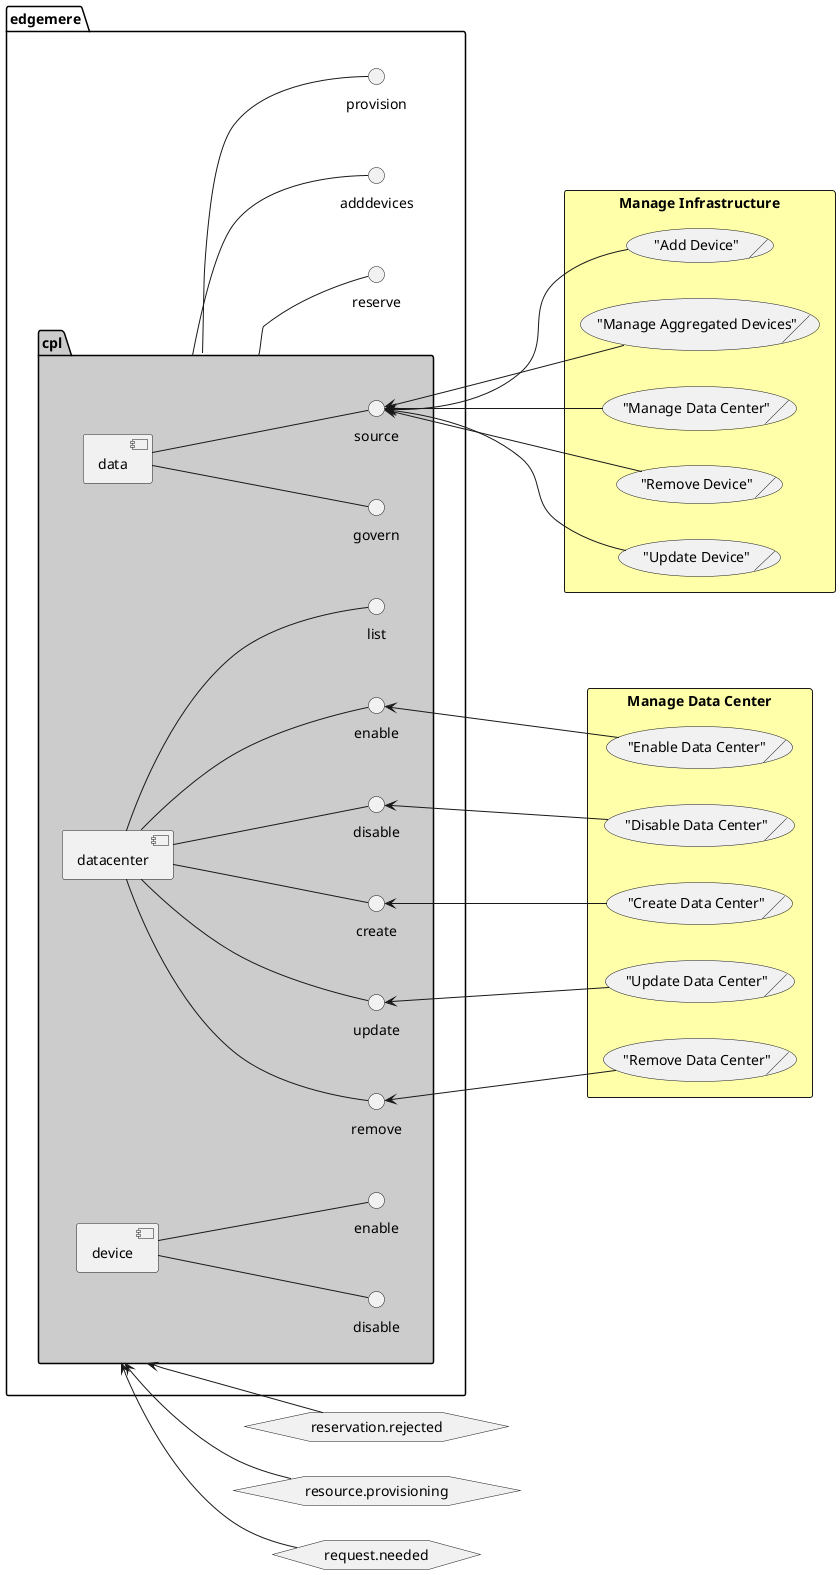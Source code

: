 @startuml
left to right direction


    package "edgemere" as edgemere {
 component "cpl" as edgemerecpl
 interface "adddevices" as edgemerecpladddevices
edgemerecpl -- edgemerecpladddevices
}

    
    package "edgemere" as edgemere {
 component "cpl" as edgemerecpl
 interface "provision" as edgemerecplprovision
edgemerecpl -- edgemerecplprovision
}

    
    package "edgemere" as edgemere {
 component "cpl" as edgemerecpl
 interface "reserve" as edgemerecplreserve
edgemerecpl -- edgemerecplreserve
}

    
    package "edgemere" as edgemere {
package "cpl" as edgemerecpl #cccccc {
 component "data" as edgemerecpldata
 interface "govern" as edgemerecpldatagovern
edgemerecpldata -- edgemerecpldatagovern
}
}

    
    package "edgemere" as edgemere {
package "cpl" as edgemerecpl #cccccc {
 component "data" as edgemerecpldata
 interface "source" as edgemerecpldatasource
edgemerecpldata -- edgemerecpldatasource
}
}

    
    package "edgemere" as edgemere {
package "cpl" as edgemerecpl #cccccc {
 component "datacenter" as edgemerecpldatacenter
 interface "create" as edgemerecpldatacentercreate
edgemerecpldatacenter -- edgemerecpldatacentercreate
}
}

    
    package "edgemere" as edgemere {
package "cpl" as edgemerecpl #cccccc {
 component "datacenter" as edgemerecpldatacenter
 interface "disable" as edgemerecpldatacenterdisable
edgemerecpldatacenter -- edgemerecpldatacenterdisable
}
}

    
    package "edgemere" as edgemere {
package "cpl" as edgemerecpl #cccccc {
 component "datacenter" as edgemerecpldatacenter
 interface "enable" as edgemerecpldatacenterenable
edgemerecpldatacenter -- edgemerecpldatacenterenable
}
}

    
    package "edgemere" as edgemere {
package "cpl" as edgemerecpl #cccccc {
 component "datacenter" as edgemerecpldatacenter
 interface "list" as edgemerecpldatacenterlist
edgemerecpldatacenter -- edgemerecpldatacenterlist
}
}

    
    package "edgemere" as edgemere {
package "cpl" as edgemerecpl #cccccc {
 component "datacenter" as edgemerecpldatacenter
 interface "remove" as edgemerecpldatacenterremove
edgemerecpldatacenter -- edgemerecpldatacenterremove
}
}

    
    package "edgemere" as edgemere {
package "cpl" as edgemerecpl #cccccc {
 component "datacenter" as edgemerecpldatacenter
 interface "update" as edgemerecpldatacenterupdate
edgemerecpldatacenter -- edgemerecpldatacenterupdate
}
}

    
    package "edgemere" as edgemere {
package "cpl" as edgemerecpl #cccccc {
 component "device" as edgemerecpldevice
 interface "disable" as edgemerecpldevicedisable
edgemerecpldevice -- edgemerecpldevicedisable
}
}

    
    package "edgemere" as edgemere {
package "cpl" as edgemerecpl #cccccc {
 component "device" as edgemerecpldevice
 interface "enable" as edgemerecpldeviceenable
edgemerecpldevice -- edgemerecpldeviceenable
}
}

    
hexagon "request.needed" as requestneeded
            edgemerecpl <-- requestneeded
        
hexagon "reservation.rejected" as reservationrejected
            edgemerecpl <-- reservationrejected
        
hexagon "resource.provisioning" as resourceprovisioning
            edgemerecpl <-- resourceprovisioning
        














        rectangle "Manage Data Center" as ManageDataCenter #ffffaa {
            ("Create Data Center")/ as ITOperationsManageDataCenterCreateDataCenter
        }
    
    edgemerecpldatacentercreate <-- ITOperationsManageDataCenterCreateDataCenter
    
        rectangle "Manage Data Center" as ManageDataCenter #ffffaa {
            ("Disable Data Center")/ as ITOperationsManageDataCenterDisableDataCenter
        }
    
    edgemerecpldatacenterdisable <-- ITOperationsManageDataCenterDisableDataCenter
    
        rectangle "Manage Data Center" as ManageDataCenter #ffffaa {
            ("Enable Data Center")/ as ITOperationsManageDataCenterEnableDataCenter
        }
    
    edgemerecpldatacenterenable <-- ITOperationsManageDataCenterEnableDataCenter
    
        rectangle "Manage Data Center" as ManageDataCenter #ffffaa {
            ("Remove Data Center")/ as ITOperationsManageDataCenterRemoveDataCenter
        }
    
    edgemerecpldatacenterremove <-- ITOperationsManageDataCenterRemoveDataCenter
    
        rectangle "Manage Data Center" as ManageDataCenter #ffffaa {
            ("Update Data Center")/ as ITOperationsManageDataCenterUpdateDataCenter
        }
    
    edgemerecpldatacenterupdate <-- ITOperationsManageDataCenterUpdateDataCenter
    

        rectangle "Manage Infrastructure" as ManageInfrastructure #ffffaa {
            ("Add Device")/ as ITOperationsManageInfrastructureAddDevice
        }
    
    edgemerecpldatasource <-- ITOperationsManageInfrastructureAddDevice
    
        rectangle "Manage Infrastructure" as ManageInfrastructure #ffffaa {
            ("Manage Aggregated Devices")/ as ITOperationsManageInfrastructureManageAggregatedDevices
        }
    
    edgemerecpldatasource <-- ITOperationsManageInfrastructureManageAggregatedDevices
    
        rectangle "Manage Infrastructure" as ManageInfrastructure #ffffaa {
            ("Manage Data Center")/ as ITOperationsManageInfrastructureManageDataCenter
        }
    
    edgemerecpldatasource <-- ITOperationsManageInfrastructureManageDataCenter
    
        rectangle "Manage Infrastructure" as ManageInfrastructure #ffffaa {
            ("Remove Device")/ as ITOperationsManageInfrastructureRemoveDevice
        }
    
    edgemerecpldatasource <-- ITOperationsManageInfrastructureRemoveDevice
    
        rectangle "Manage Infrastructure" as ManageInfrastructure #ffffaa {
            ("Update Device")/ as ITOperationsManageInfrastructureUpdateDevice
        }
    
    edgemerecpldatasource <-- ITOperationsManageInfrastructureUpdateDevice
    































@enduml
